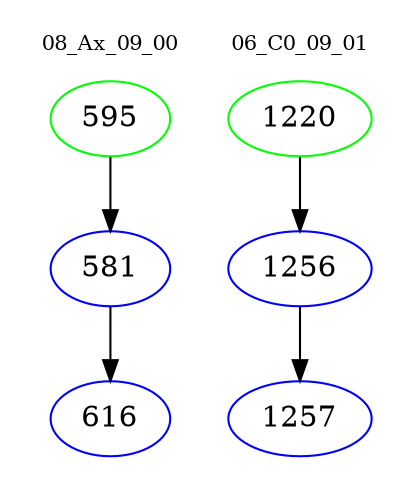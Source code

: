 digraph{
subgraph cluster_0 {
color = white
label = "08_Ax_09_00";
fontsize=10;
T0_595 [label="595", color="green"]
T0_595 -> T0_581 [color="black"]
T0_581 [label="581", color="blue"]
T0_581 -> T0_616 [color="black"]
T0_616 [label="616", color="blue"]
}
subgraph cluster_1 {
color = white
label = "06_C0_09_01";
fontsize=10;
T1_1220 [label="1220", color="green"]
T1_1220 -> T1_1256 [color="black"]
T1_1256 [label="1256", color="blue"]
T1_1256 -> T1_1257 [color="black"]
T1_1257 [label="1257", color="blue"]
}
}
